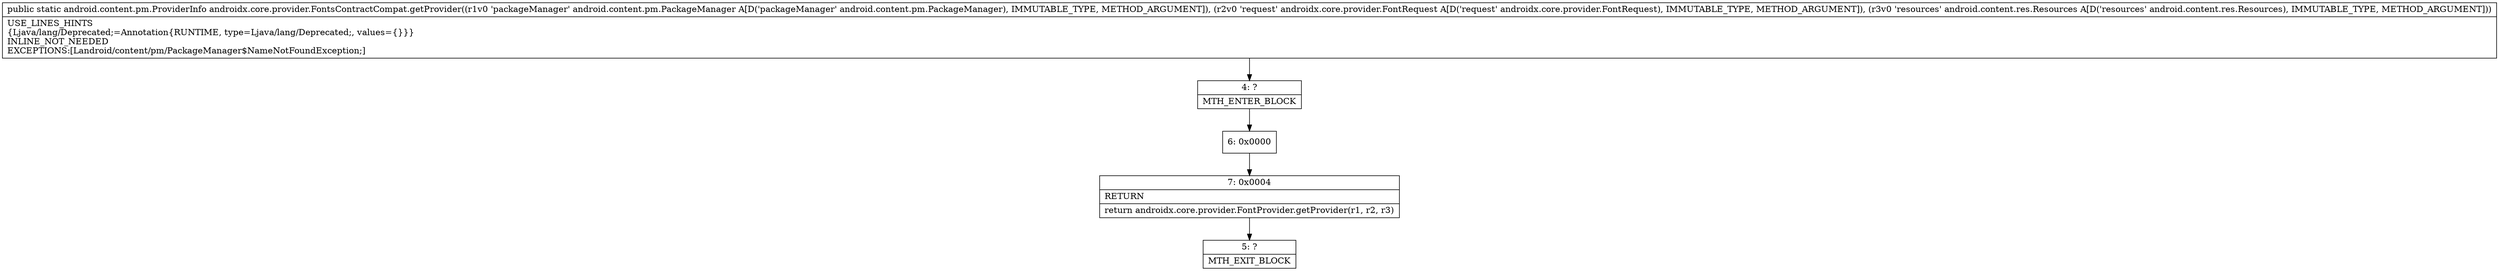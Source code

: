 digraph "CFG forandroidx.core.provider.FontsContractCompat.getProvider(Landroid\/content\/pm\/PackageManager;Landroidx\/core\/provider\/FontRequest;Landroid\/content\/res\/Resources;)Landroid\/content\/pm\/ProviderInfo;" {
Node_4 [shape=record,label="{4\:\ ?|MTH_ENTER_BLOCK\l}"];
Node_6 [shape=record,label="{6\:\ 0x0000}"];
Node_7 [shape=record,label="{7\:\ 0x0004|RETURN\l|return androidx.core.provider.FontProvider.getProvider(r1, r2, r3)\l}"];
Node_5 [shape=record,label="{5\:\ ?|MTH_EXIT_BLOCK\l}"];
MethodNode[shape=record,label="{public static android.content.pm.ProviderInfo androidx.core.provider.FontsContractCompat.getProvider((r1v0 'packageManager' android.content.pm.PackageManager A[D('packageManager' android.content.pm.PackageManager), IMMUTABLE_TYPE, METHOD_ARGUMENT]), (r2v0 'request' androidx.core.provider.FontRequest A[D('request' androidx.core.provider.FontRequest), IMMUTABLE_TYPE, METHOD_ARGUMENT]), (r3v0 'resources' android.content.res.Resources A[D('resources' android.content.res.Resources), IMMUTABLE_TYPE, METHOD_ARGUMENT]))  | USE_LINES_HINTS\l\{Ljava\/lang\/Deprecated;=Annotation\{RUNTIME, type=Ljava\/lang\/Deprecated;, values=\{\}\}\}\lINLINE_NOT_NEEDED\lEXCEPTIONS:[Landroid\/content\/pm\/PackageManager$NameNotFoundException;]\l}"];
MethodNode -> Node_4;Node_4 -> Node_6;
Node_6 -> Node_7;
Node_7 -> Node_5;
}

